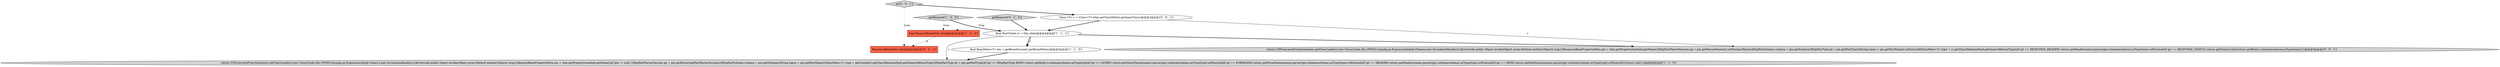 digraph {
5 [style = filled, label = "getRequest['0', '1', '0']", fillcolor = lightgray, shape = diamond image = "AAA0AAABBB2BBB"];
2 [style = filled, label = "final RequestBeanMeta rbm@@@2@@@['1', '1', '0']", fillcolor = tomato, shape = box image = "AAA0AAABBB1BBB"];
6 [style = filled, label = "Class<T> c = (Class<T>)rbm.getClassMeta().getInnerClass()@@@3@@@['0', '0', '1']", fillcolor = white, shape = ellipse image = "AAA0AAABBB3BBB"];
1 [style = filled, label = "final BeanMeta<T> bm = getBeanSession().getBeanMeta(c)@@@5@@@['1', '1', '0']", fillcolor = white, shape = ellipse image = "AAA0AAABBB1BBB"];
3 [style = filled, label = "return (T)Proxy.newProxyInstance(c.getClassLoader(),new Class((((edu.fdu.CPPDG.tinypdg.pe.ExpressionInfo@15baa12,new InvocationHandler(){@Override public Object invoke(Object proxy,Method method,Object(( args){RequestBeanPropertyMeta pm = rbm.getProperty(method.getName())if (pm != null) {HttpPartParserSession pp = pm.getParser(getPartParserSession())HttpPartSchema schema = pm.getSchema()String name = pm.getPartName()ClassMeta<?> type = getContext().getClassMeta(method.getGenericReturnType())HttpPartType pt = pm.getPartType()if (pt == HttpPartType.BODY) return getBody().schema(schema).asType(type)if (pt == QUERY) return getQueryParam(name).parser(pp).schema(schema).asType(type).orElse(null)if (pt == FORMDATA) return getFormParam(name).parser(pp).schema(schema).asType(type).orElse(null)if (pt == HEADER) return getHeader(name).parser(pp).schema(schema).asType(type).orElse(null)if (pt == PATH) return getPathParam(name).parser(pp).schema(schema).asType(type).orElse(null)}return null}})@@@6@@@['1', '1', '0']", fillcolor = lightgray, shape = ellipse image = "AAA0AAABBB1BBB"];
7 [style = filled, label = "as['0', '0', '1']", fillcolor = lightgray, shape = diamond image = "AAA0AAABBB3BBB"];
0 [style = filled, label = "final RestClient rc = this.client@@@4@@@['1', '1', '1']", fillcolor = white, shape = ellipse image = "AAA0AAABBB1BBB"];
4 [style = filled, label = "getRequest['1', '0', '0']", fillcolor = lightgray, shape = diamond image = "AAA0AAABBB1BBB"];
8 [style = filled, label = "return (T)Proxy.newProxyInstance(c.getClassLoader(),new Class((((edu.fdu.CPPDG.tinypdg.pe.ExpressionInfo@15baaea,new InvocationHandler(){@Override public Object invoke(Object proxy,Method method,Object(( args){ResponseBeanPropertyMeta pm = rbm.getProperty(method.getName())HttpPartParserSession pp = pm.getParserSession().orElse(partParser)HttpPartSchema schema = pm.getSchema()HttpPartType pt = pm.getPartType()String name = pm.getPartName().orElse(null)ClassMeta<?> type = rc.getClassMeta(method.getGenericReturnType())if (pt == RESPONSE_HEADER) return getHeader(name).parser(pp).schema(schema).asType(type).orElse(null)if (pt == RESPONSE_STATUS) return getStatusCode()return getBody().schema(schema).asType(type)}})@@@5@@@['0', '0', '1']", fillcolor = lightgray, shape = ellipse image = "AAA0AAABBB3BBB"];
9 [style = filled, label = "ResponseBeanMeta rbm@@@2@@@['0', '0', '1']", fillcolor = tomato, shape = box image = "AAA0AAABBB3BBB"];
0->1 [style = solid, label="c"];
6->0 [style = bold, label=""];
7->6 [style = bold, label=""];
5->0 [style = bold, label=""];
1->3 [style = bold, label=""];
0->3 [style = solid, label="c"];
2->9 [style = dashed, label="0"];
0->8 [style = bold, label=""];
6->8 [style = solid, label="c"];
7->9 [style = dotted, label="true"];
5->2 [style = dotted, label="true"];
0->1 [style = bold, label=""];
4->0 [style = bold, label=""];
4->2 [style = dotted, label="true"];
}
